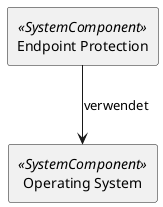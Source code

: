 @startuml

skinparam monochrome true
skinparam componentStyle uml2



show stereotype

rectangle Endpoint__F_Protection as "Endpoint Protection" <<SystemComponent>> {
}

rectangle Operating__F_System as "Operating System" <<SystemComponent>> {
}
Endpoint__F_Protection -down-> Operating__F_System : verwendet 

' Begin Protected Region [[layouting]]

' End Protected Region   [[layouting]]
@enduml
' Actifsource ID=[dc5bfacd-eaac-11e8-88d3-bfc6b992bdec,3b03bd0e-0e1a-11e9-8b4c-f9aec93d8b56,Hash]
